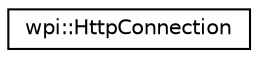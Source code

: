 digraph "Graphical Class Hierarchy"
{
  edge [fontname="Helvetica",fontsize="10",labelfontname="Helvetica",labelfontsize="10"];
  node [fontname="Helvetica",fontsize="10",shape=record];
  rankdir="LR";
  Node1 [label="wpi::HttpConnection",height=0.2,width=0.4,color="black", fillcolor="white", style="filled",URL="$classwpi_1_1HttpConnection.html"];
}
